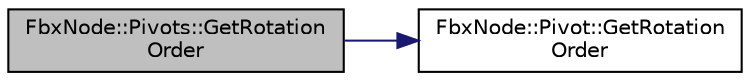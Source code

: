 digraph "FbxNode::Pivots::GetRotationOrder"
{
  edge [fontname="Helvetica",fontsize="10",labelfontname="Helvetica",labelfontsize="10"];
  node [fontname="Helvetica",fontsize="10",shape=record];
  rankdir="LR";
  Node13 [label="FbxNode::Pivots::GetRotation\lOrder",height=0.2,width=0.4,color="black", fillcolor="grey75", style="filled", fontcolor="black"];
  Node13 -> Node14 [color="midnightblue",fontsize="10",style="solid",fontname="Helvetica"];
  Node14 [label="FbxNode::Pivot::GetRotation\lOrder",height=0.2,width=0.4,color="black", fillcolor="white", style="filled",URL="$class_fbx_node_1_1_pivot.html#a14f8b4425c3e20d5f8a05df9cd35abb1"];
}

